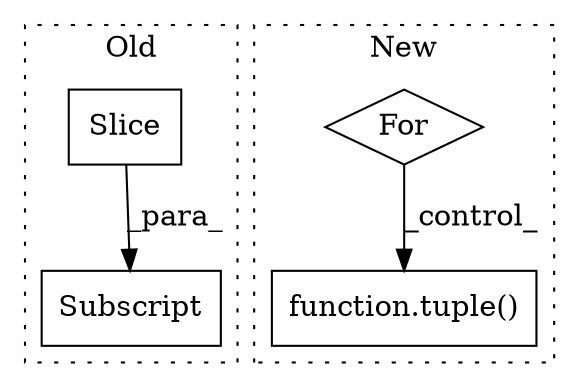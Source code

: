 digraph G {
subgraph cluster0 {
1 [label="Slice" a="80" s="1011" l="4" shape="box"];
3 [label="Subscript" a="63" s="995,0" l="21,0" shape="box"];
label = "Old";
style="dotted";
}
subgraph cluster1 {
2 [label="function.tuple()" a="75" s="1024,1036" l="6,1" shape="box"];
4 [label="For" a="107" s="942,963" l="4,10" shape="diamond"];
label = "New";
style="dotted";
}
1 -> 3 [label="_para_"];
4 -> 2 [label="_control_"];
}